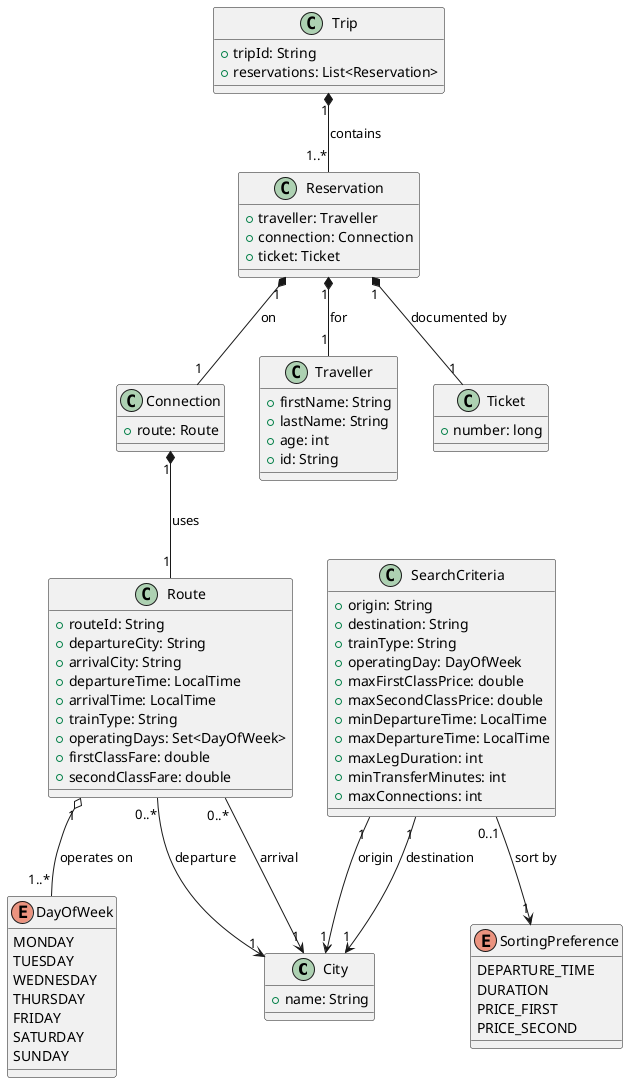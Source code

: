 @startuml

class City {
  +name: String
}

class Route {
  +routeId: String
  +departureCity: String
  +arrivalCity: String
  +departureTime: LocalTime
  +arrivalTime: LocalTime
  +trainType: String
  +operatingDays: Set<DayOfWeek>
  +firstClassFare: double
  +secondClassFare: double
}

enum DayOfWeek {
  MONDAY
  TUESDAY
  WEDNESDAY
  THURSDAY
  FRIDAY
  SATURDAY
  SUNDAY
}

class Connection {
  +route: Route
}

class Trip {
  +tripId: String
  +reservations: List<Reservation>
}

class Reservation {
  +traveller: Traveller
  +connection: Connection
  +ticket: Ticket
}

class Traveller {
  +firstName: String
  +lastName: String
  +age: int
  +id: String
}

class Ticket {
  +number: long
}

class SearchCriteria {
  +origin: String
  +destination: String
  +trainType: String
  +operatingDay: DayOfWeek
  +maxFirstClassPrice: double
  +maxSecondClassPrice: double
  +minDepartureTime: LocalTime
  +maxDepartureTime: LocalTime
  +maxLegDuration: int
  +minTransferMinutes: int
  +maxConnections: int
}

enum SortingPreference {
  DEPARTURE_TIME
  DURATION
  PRICE_FIRST
  PRICE_SECOND
}

' Relationships
Route "0..*" --> "1" City : departure
Route "0..*" --> "1" City : arrival
Route "1" o-- "1..*" DayOfWeek : operates on

Connection "1" *-- "1" Route : uses

Trip "1" *-- "1..*" Reservation : contains
Reservation "1" *-- "1" Traveller : for
Reservation "1" *-- "1" Connection : on
Reservation "1" *-- "1" Ticket : documented by

SearchCriteria "1" --> "1" City : origin
SearchCriteria "1" --> "1" City : destination
SearchCriteria "0..1" --> "1" SortingPreference : sort by

@enduml